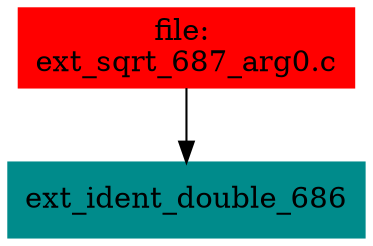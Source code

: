 digraph G {
node [shape=box]

0 [label="file: 
ext_sqrt_687_arg0.c",color=red, style=filled]
1 [label="ext_ident_double_686",color=cyan4, style=filled]
0 -> 1


}

